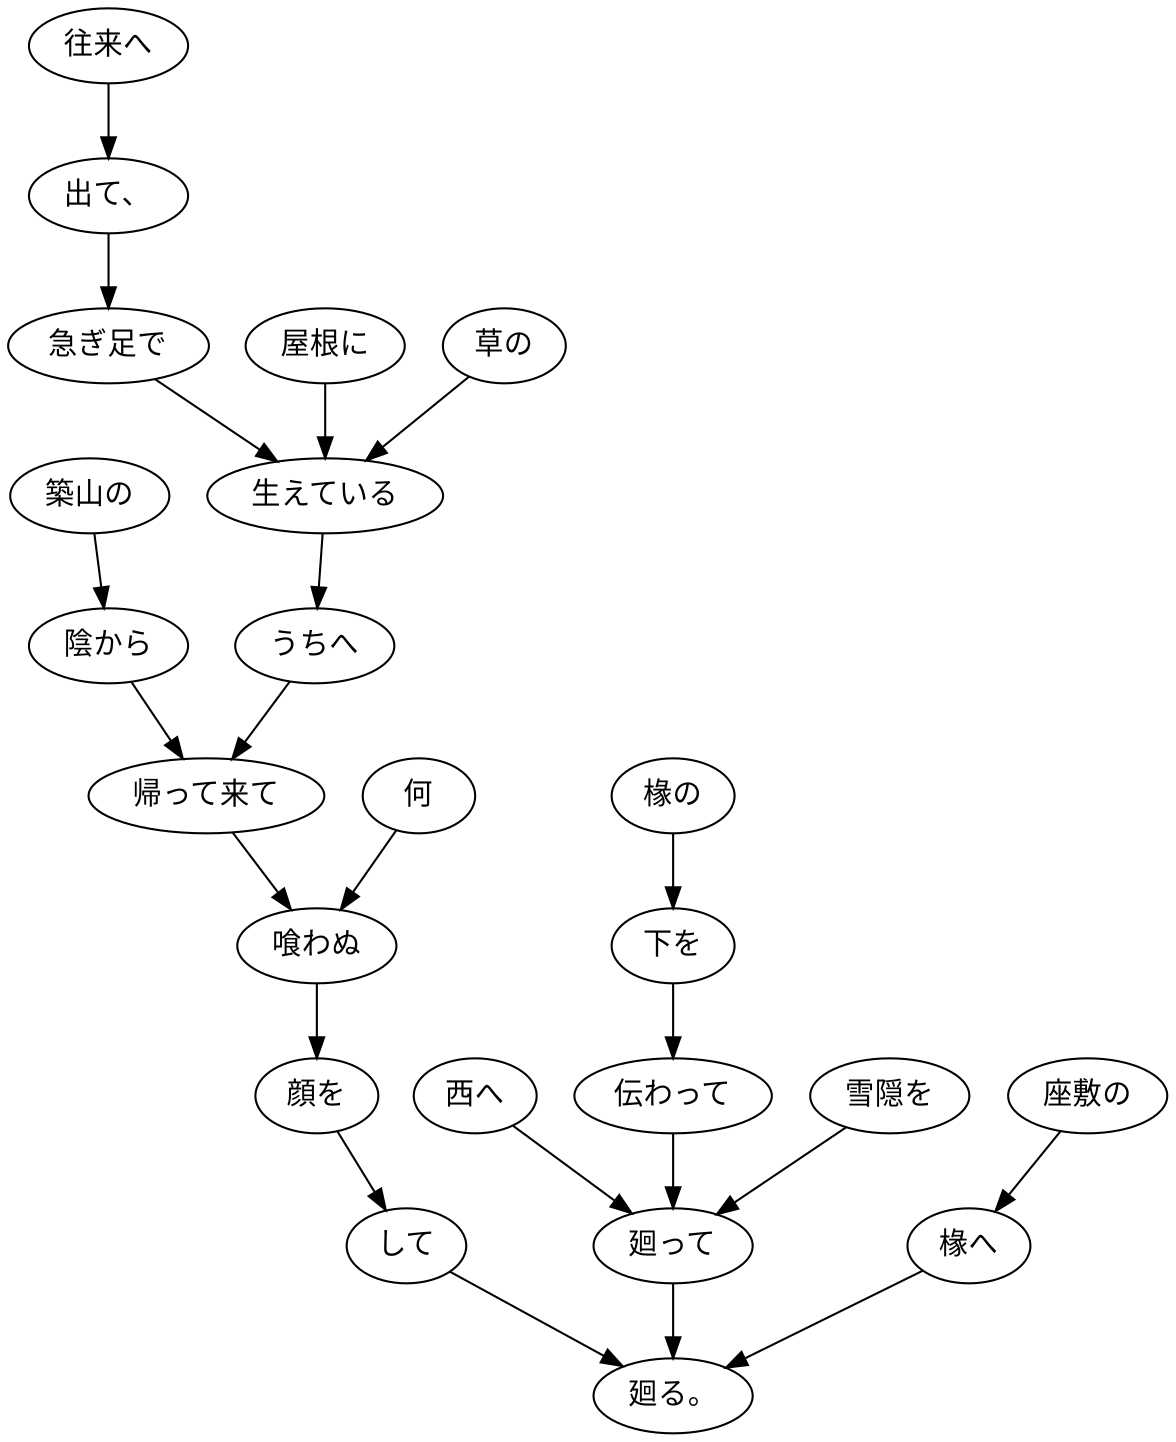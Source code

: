 digraph graph2199 {
	node0 [label="椽の"];
	node1 [label="下を"];
	node2 [label="伝わって"];
	node3 [label="雪隠を"];
	node4 [label="西へ"];
	node5 [label="廻って"];
	node6 [label="築山の"];
	node7 [label="陰から"];
	node8 [label="往来へ"];
	node9 [label="出て、"];
	node10 [label="急ぎ足で"];
	node11 [label="屋根に"];
	node12 [label="草の"];
	node13 [label="生えている"];
	node14 [label="うちへ"];
	node15 [label="帰って来て"];
	node16 [label="何"];
	node17 [label="喰わぬ"];
	node18 [label="顔を"];
	node19 [label="して"];
	node20 [label="座敷の"];
	node21 [label="椽へ"];
	node22 [label="廻る。"];
	node0 -> node1;
	node1 -> node2;
	node2 -> node5;
	node3 -> node5;
	node4 -> node5;
	node5 -> node22;
	node6 -> node7;
	node7 -> node15;
	node8 -> node9;
	node9 -> node10;
	node10 -> node13;
	node11 -> node13;
	node12 -> node13;
	node13 -> node14;
	node14 -> node15;
	node15 -> node17;
	node16 -> node17;
	node17 -> node18;
	node18 -> node19;
	node19 -> node22;
	node20 -> node21;
	node21 -> node22;
}
